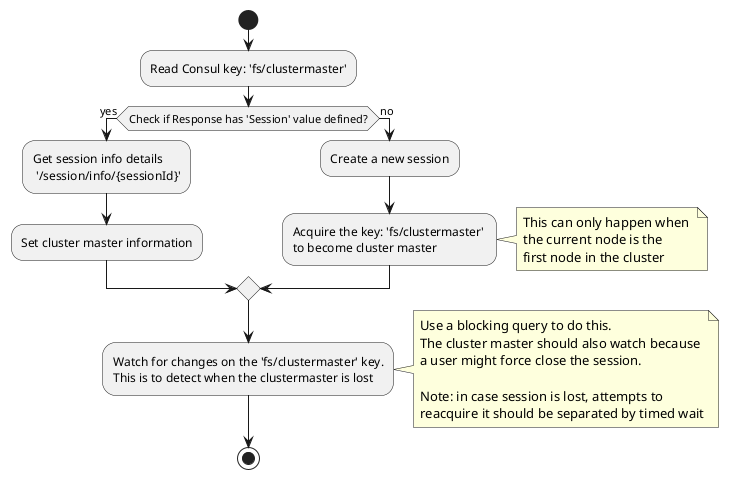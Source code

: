 @startuml
start

:Read Consul key: 'fs/clustermaster';
if (Check if Response has 'Session' value defined?) then (yes)
    :Get session info details \n '/session/info/{sessionId}';
    :Set cluster master information;
else (no)
    :Create a new session;
    :Acquire the key: 'fs/clustermaster' \nto become cluster master;
    note right
        This can only happen when 
        the current node is the 
        first node in the cluster
    end note
endif
:Watch for changes on the 'fs/clustermaster' key.
This is to detect when the clustermaster is lost;
note right
    Use a blocking query to do this.
    The cluster master should also watch because
    a user might force close the session.

    Note: in case session is lost, attempts to 
    reacquire it should be separated by timed wait
end note

stop
@enduml